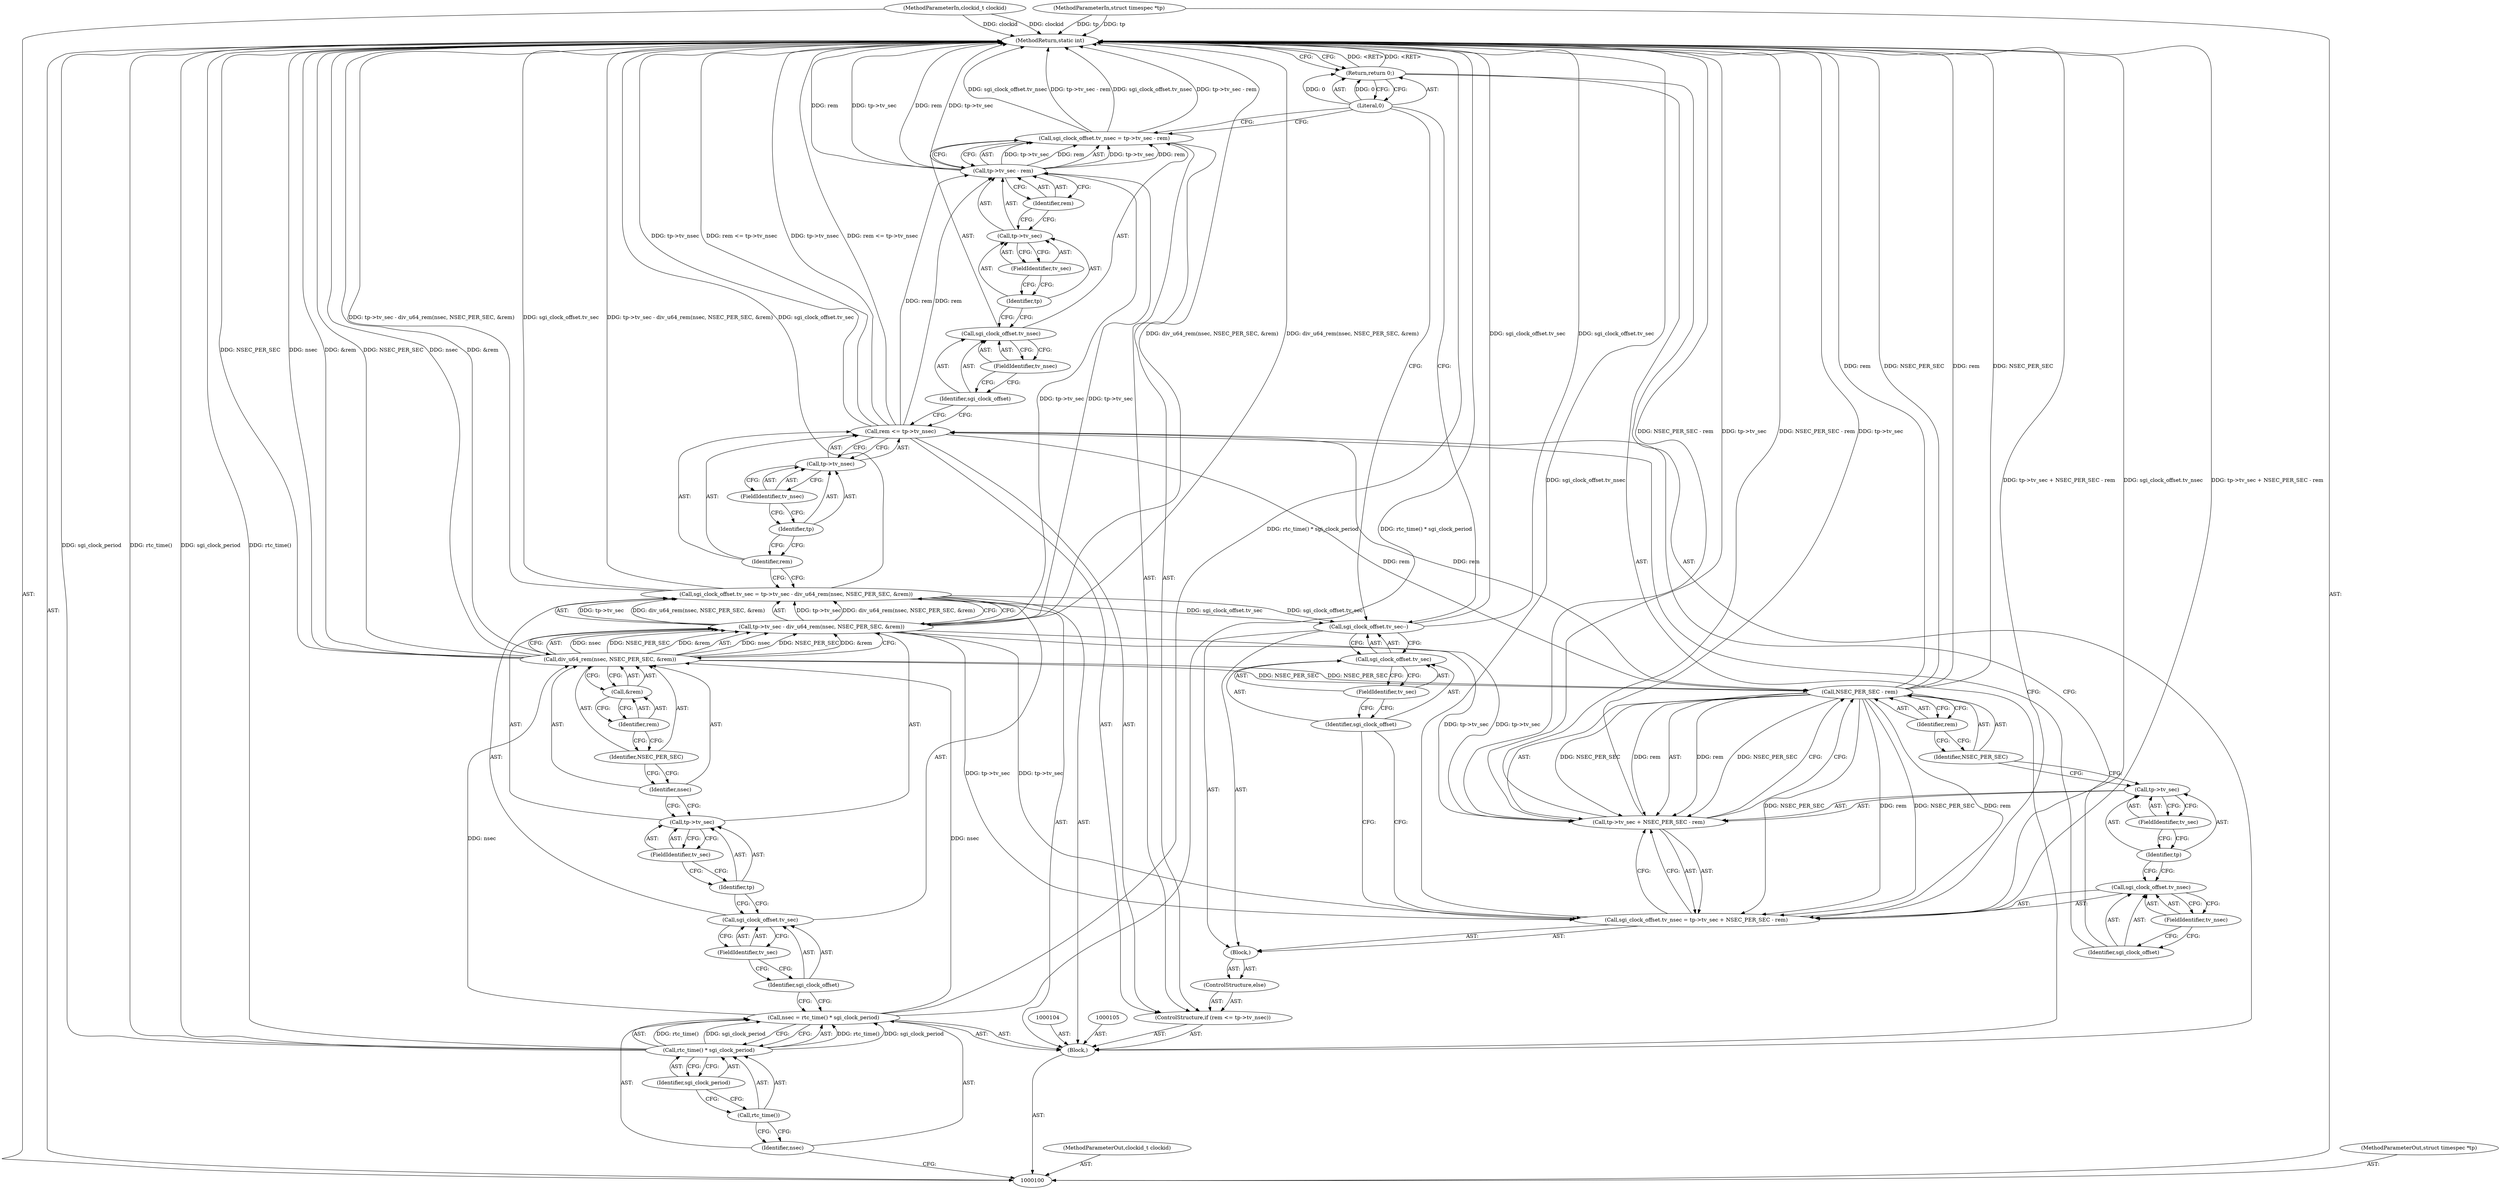 digraph "0_linux_f8bd2258e2d520dff28c855658bd24bdafb5102d_1" {
"1000158" [label="(MethodReturn,static int)"];
"1000101" [label="(MethodParameterIn,clockid_t clockid)"];
"1000220" [label="(MethodParameterOut,clockid_t clockid)"];
"1000102" [label="(MethodParameterIn,struct timespec *tp)"];
"1000221" [label="(MethodParameterOut,struct timespec *tp)"];
"1000127" [label="(Call,tp->tv_nsec)"];
"1000128" [label="(Identifier,tp)"];
"1000129" [label="(FieldIdentifier,tv_nsec)"];
"1000124" [label="(ControlStructure,if (rem <= tp->tv_nsec))"];
"1000125" [label="(Call,rem <= tp->tv_nsec)"];
"1000126" [label="(Identifier,rem)"];
"1000133" [label="(FieldIdentifier,tv_nsec)"];
"1000130" [label="(Call,sgi_clock_offset.tv_nsec = tp->tv_sec - rem)"];
"1000131" [label="(Call,sgi_clock_offset.tv_nsec)"];
"1000132" [label="(Identifier,sgi_clock_offset)"];
"1000134" [label="(Call,tp->tv_sec - rem)"];
"1000135" [label="(Call,tp->tv_sec)"];
"1000136" [label="(Identifier,tp)"];
"1000137" [label="(FieldIdentifier,tv_sec)"];
"1000138" [label="(Identifier,rem)"];
"1000139" [label="(ControlStructure,else)"];
"1000140" [label="(Block,)"];
"1000144" [label="(FieldIdentifier,tv_nsec)"];
"1000141" [label="(Call,sgi_clock_offset.tv_nsec = tp->tv_sec + NSEC_PER_SEC - rem)"];
"1000142" [label="(Call,sgi_clock_offset.tv_nsec)"];
"1000143" [label="(Identifier,sgi_clock_offset)"];
"1000145" [label="(Call,tp->tv_sec + NSEC_PER_SEC - rem)"];
"1000146" [label="(Call,tp->tv_sec)"];
"1000147" [label="(Identifier,tp)"];
"1000148" [label="(FieldIdentifier,tv_sec)"];
"1000149" [label="(Call,NSEC_PER_SEC - rem)"];
"1000150" [label="(Identifier,NSEC_PER_SEC)"];
"1000151" [label="(Identifier,rem)"];
"1000155" [label="(FieldIdentifier,tv_sec)"];
"1000152" [label="(Call,sgi_clock_offset.tv_sec--)"];
"1000153" [label="(Call,sgi_clock_offset.tv_sec)"];
"1000154" [label="(Identifier,sgi_clock_offset)"];
"1000156" [label="(Return,return 0;)"];
"1000157" [label="(Literal,0)"];
"1000103" [label="(Block,)"];
"1000106" [label="(Call,nsec = rtc_time() * sgi_clock_period)"];
"1000107" [label="(Identifier,nsec)"];
"1000110" [label="(Identifier,sgi_clock_period)"];
"1000108" [label="(Call,rtc_time() * sgi_clock_period)"];
"1000109" [label="(Call,rtc_time())"];
"1000111" [label="(Call,sgi_clock_offset.tv_sec = tp->tv_sec - div_u64_rem(nsec, NSEC_PER_SEC, &rem))"];
"1000112" [label="(Call,sgi_clock_offset.tv_sec)"];
"1000113" [label="(Identifier,sgi_clock_offset)"];
"1000114" [label="(FieldIdentifier,tv_sec)"];
"1000115" [label="(Call,tp->tv_sec - div_u64_rem(nsec, NSEC_PER_SEC, &rem))"];
"1000116" [label="(Call,tp->tv_sec)"];
"1000117" [label="(Identifier,tp)"];
"1000118" [label="(FieldIdentifier,tv_sec)"];
"1000119" [label="(Call,div_u64_rem(nsec, NSEC_PER_SEC, &rem))"];
"1000120" [label="(Identifier,nsec)"];
"1000121" [label="(Identifier,NSEC_PER_SEC)"];
"1000122" [label="(Call,&rem)"];
"1000123" [label="(Identifier,rem)"];
"1000158" -> "1000100"  [label="AST: "];
"1000158" -> "1000156"  [label="CFG: "];
"1000141" -> "1000158"  [label="DDG: sgi_clock_offset.tv_nsec"];
"1000141" -> "1000158"  [label="DDG: tp->tv_sec + NSEC_PER_SEC - rem"];
"1000125" -> "1000158"  [label="DDG: rem <= tp->tv_nsec"];
"1000125" -> "1000158"  [label="DDG: tp->tv_nsec"];
"1000106" -> "1000158"  [label="DDG: rtc_time() * sgi_clock_period"];
"1000149" -> "1000158"  [label="DDG: rem"];
"1000149" -> "1000158"  [label="DDG: NSEC_PER_SEC"];
"1000130" -> "1000158"  [label="DDG: tp->tv_sec - rem"];
"1000130" -> "1000158"  [label="DDG: sgi_clock_offset.tv_nsec"];
"1000145" -> "1000158"  [label="DDG: NSEC_PER_SEC - rem"];
"1000145" -> "1000158"  [label="DDG: tp->tv_sec"];
"1000134" -> "1000158"  [label="DDG: rem"];
"1000134" -> "1000158"  [label="DDG: tp->tv_sec"];
"1000115" -> "1000158"  [label="DDG: div_u64_rem(nsec, NSEC_PER_SEC, &rem)"];
"1000111" -> "1000158"  [label="DDG: tp->tv_sec - div_u64_rem(nsec, NSEC_PER_SEC, &rem)"];
"1000111" -> "1000158"  [label="DDG: sgi_clock_offset.tv_sec"];
"1000119" -> "1000158"  [label="DDG: NSEC_PER_SEC"];
"1000119" -> "1000158"  [label="DDG: nsec"];
"1000119" -> "1000158"  [label="DDG: &rem"];
"1000152" -> "1000158"  [label="DDG: sgi_clock_offset.tv_sec"];
"1000102" -> "1000158"  [label="DDG: tp"];
"1000101" -> "1000158"  [label="DDG: clockid"];
"1000108" -> "1000158"  [label="DDG: sgi_clock_period"];
"1000108" -> "1000158"  [label="DDG: rtc_time()"];
"1000156" -> "1000158"  [label="DDG: <RET>"];
"1000101" -> "1000100"  [label="AST: "];
"1000101" -> "1000158"  [label="DDG: clockid"];
"1000220" -> "1000100"  [label="AST: "];
"1000102" -> "1000100"  [label="AST: "];
"1000102" -> "1000158"  [label="DDG: tp"];
"1000221" -> "1000100"  [label="AST: "];
"1000127" -> "1000125"  [label="AST: "];
"1000127" -> "1000129"  [label="CFG: "];
"1000128" -> "1000127"  [label="AST: "];
"1000129" -> "1000127"  [label="AST: "];
"1000125" -> "1000127"  [label="CFG: "];
"1000128" -> "1000127"  [label="AST: "];
"1000128" -> "1000126"  [label="CFG: "];
"1000129" -> "1000128"  [label="CFG: "];
"1000129" -> "1000127"  [label="AST: "];
"1000129" -> "1000128"  [label="CFG: "];
"1000127" -> "1000129"  [label="CFG: "];
"1000124" -> "1000103"  [label="AST: "];
"1000125" -> "1000124"  [label="AST: "];
"1000130" -> "1000124"  [label="AST: "];
"1000139" -> "1000124"  [label="AST: "];
"1000125" -> "1000124"  [label="AST: "];
"1000125" -> "1000127"  [label="CFG: "];
"1000126" -> "1000125"  [label="AST: "];
"1000127" -> "1000125"  [label="AST: "];
"1000132" -> "1000125"  [label="CFG: "];
"1000143" -> "1000125"  [label="CFG: "];
"1000125" -> "1000158"  [label="DDG: rem <= tp->tv_nsec"];
"1000125" -> "1000158"  [label="DDG: tp->tv_nsec"];
"1000125" -> "1000134"  [label="DDG: rem"];
"1000125" -> "1000149"  [label="DDG: rem"];
"1000126" -> "1000125"  [label="AST: "];
"1000126" -> "1000111"  [label="CFG: "];
"1000128" -> "1000126"  [label="CFG: "];
"1000133" -> "1000131"  [label="AST: "];
"1000133" -> "1000132"  [label="CFG: "];
"1000131" -> "1000133"  [label="CFG: "];
"1000130" -> "1000124"  [label="AST: "];
"1000130" -> "1000134"  [label="CFG: "];
"1000131" -> "1000130"  [label="AST: "];
"1000134" -> "1000130"  [label="AST: "];
"1000157" -> "1000130"  [label="CFG: "];
"1000130" -> "1000158"  [label="DDG: tp->tv_sec - rem"];
"1000130" -> "1000158"  [label="DDG: sgi_clock_offset.tv_nsec"];
"1000134" -> "1000130"  [label="DDG: tp->tv_sec"];
"1000134" -> "1000130"  [label="DDG: rem"];
"1000131" -> "1000130"  [label="AST: "];
"1000131" -> "1000133"  [label="CFG: "];
"1000132" -> "1000131"  [label="AST: "];
"1000133" -> "1000131"  [label="AST: "];
"1000136" -> "1000131"  [label="CFG: "];
"1000132" -> "1000131"  [label="AST: "];
"1000132" -> "1000125"  [label="CFG: "];
"1000133" -> "1000132"  [label="CFG: "];
"1000134" -> "1000130"  [label="AST: "];
"1000134" -> "1000138"  [label="CFG: "];
"1000135" -> "1000134"  [label="AST: "];
"1000138" -> "1000134"  [label="AST: "];
"1000130" -> "1000134"  [label="CFG: "];
"1000134" -> "1000158"  [label="DDG: rem"];
"1000134" -> "1000158"  [label="DDG: tp->tv_sec"];
"1000134" -> "1000130"  [label="DDG: tp->tv_sec"];
"1000134" -> "1000130"  [label="DDG: rem"];
"1000115" -> "1000134"  [label="DDG: tp->tv_sec"];
"1000125" -> "1000134"  [label="DDG: rem"];
"1000135" -> "1000134"  [label="AST: "];
"1000135" -> "1000137"  [label="CFG: "];
"1000136" -> "1000135"  [label="AST: "];
"1000137" -> "1000135"  [label="AST: "];
"1000138" -> "1000135"  [label="CFG: "];
"1000136" -> "1000135"  [label="AST: "];
"1000136" -> "1000131"  [label="CFG: "];
"1000137" -> "1000136"  [label="CFG: "];
"1000137" -> "1000135"  [label="AST: "];
"1000137" -> "1000136"  [label="CFG: "];
"1000135" -> "1000137"  [label="CFG: "];
"1000138" -> "1000134"  [label="AST: "];
"1000138" -> "1000135"  [label="CFG: "];
"1000134" -> "1000138"  [label="CFG: "];
"1000139" -> "1000124"  [label="AST: "];
"1000140" -> "1000139"  [label="AST: "];
"1000140" -> "1000139"  [label="AST: "];
"1000141" -> "1000140"  [label="AST: "];
"1000152" -> "1000140"  [label="AST: "];
"1000144" -> "1000142"  [label="AST: "];
"1000144" -> "1000143"  [label="CFG: "];
"1000142" -> "1000144"  [label="CFG: "];
"1000141" -> "1000140"  [label="AST: "];
"1000141" -> "1000145"  [label="CFG: "];
"1000142" -> "1000141"  [label="AST: "];
"1000145" -> "1000141"  [label="AST: "];
"1000154" -> "1000141"  [label="CFG: "];
"1000141" -> "1000158"  [label="DDG: sgi_clock_offset.tv_nsec"];
"1000141" -> "1000158"  [label="DDG: tp->tv_sec + NSEC_PER_SEC - rem"];
"1000115" -> "1000141"  [label="DDG: tp->tv_sec"];
"1000149" -> "1000141"  [label="DDG: NSEC_PER_SEC"];
"1000149" -> "1000141"  [label="DDG: rem"];
"1000142" -> "1000141"  [label="AST: "];
"1000142" -> "1000144"  [label="CFG: "];
"1000143" -> "1000142"  [label="AST: "];
"1000144" -> "1000142"  [label="AST: "];
"1000147" -> "1000142"  [label="CFG: "];
"1000143" -> "1000142"  [label="AST: "];
"1000143" -> "1000125"  [label="CFG: "];
"1000144" -> "1000143"  [label="CFG: "];
"1000145" -> "1000141"  [label="AST: "];
"1000145" -> "1000149"  [label="CFG: "];
"1000146" -> "1000145"  [label="AST: "];
"1000149" -> "1000145"  [label="AST: "];
"1000141" -> "1000145"  [label="CFG: "];
"1000145" -> "1000158"  [label="DDG: NSEC_PER_SEC - rem"];
"1000145" -> "1000158"  [label="DDG: tp->tv_sec"];
"1000115" -> "1000145"  [label="DDG: tp->tv_sec"];
"1000149" -> "1000145"  [label="DDG: NSEC_PER_SEC"];
"1000149" -> "1000145"  [label="DDG: rem"];
"1000146" -> "1000145"  [label="AST: "];
"1000146" -> "1000148"  [label="CFG: "];
"1000147" -> "1000146"  [label="AST: "];
"1000148" -> "1000146"  [label="AST: "];
"1000150" -> "1000146"  [label="CFG: "];
"1000147" -> "1000146"  [label="AST: "];
"1000147" -> "1000142"  [label="CFG: "];
"1000148" -> "1000147"  [label="CFG: "];
"1000148" -> "1000146"  [label="AST: "];
"1000148" -> "1000147"  [label="CFG: "];
"1000146" -> "1000148"  [label="CFG: "];
"1000149" -> "1000145"  [label="AST: "];
"1000149" -> "1000151"  [label="CFG: "];
"1000150" -> "1000149"  [label="AST: "];
"1000151" -> "1000149"  [label="AST: "];
"1000145" -> "1000149"  [label="CFG: "];
"1000149" -> "1000158"  [label="DDG: rem"];
"1000149" -> "1000158"  [label="DDG: NSEC_PER_SEC"];
"1000149" -> "1000141"  [label="DDG: NSEC_PER_SEC"];
"1000149" -> "1000141"  [label="DDG: rem"];
"1000149" -> "1000145"  [label="DDG: NSEC_PER_SEC"];
"1000149" -> "1000145"  [label="DDG: rem"];
"1000119" -> "1000149"  [label="DDG: NSEC_PER_SEC"];
"1000125" -> "1000149"  [label="DDG: rem"];
"1000150" -> "1000149"  [label="AST: "];
"1000150" -> "1000146"  [label="CFG: "];
"1000151" -> "1000150"  [label="CFG: "];
"1000151" -> "1000149"  [label="AST: "];
"1000151" -> "1000150"  [label="CFG: "];
"1000149" -> "1000151"  [label="CFG: "];
"1000155" -> "1000153"  [label="AST: "];
"1000155" -> "1000154"  [label="CFG: "];
"1000153" -> "1000155"  [label="CFG: "];
"1000152" -> "1000140"  [label="AST: "];
"1000152" -> "1000153"  [label="CFG: "];
"1000153" -> "1000152"  [label="AST: "];
"1000157" -> "1000152"  [label="CFG: "];
"1000152" -> "1000158"  [label="DDG: sgi_clock_offset.tv_sec"];
"1000111" -> "1000152"  [label="DDG: sgi_clock_offset.tv_sec"];
"1000153" -> "1000152"  [label="AST: "];
"1000153" -> "1000155"  [label="CFG: "];
"1000154" -> "1000153"  [label="AST: "];
"1000155" -> "1000153"  [label="AST: "];
"1000152" -> "1000153"  [label="CFG: "];
"1000154" -> "1000153"  [label="AST: "];
"1000154" -> "1000141"  [label="CFG: "];
"1000155" -> "1000154"  [label="CFG: "];
"1000156" -> "1000103"  [label="AST: "];
"1000156" -> "1000157"  [label="CFG: "];
"1000157" -> "1000156"  [label="AST: "];
"1000158" -> "1000156"  [label="CFG: "];
"1000156" -> "1000158"  [label="DDG: <RET>"];
"1000157" -> "1000156"  [label="DDG: 0"];
"1000157" -> "1000156"  [label="AST: "];
"1000157" -> "1000130"  [label="CFG: "];
"1000157" -> "1000152"  [label="CFG: "];
"1000156" -> "1000157"  [label="CFG: "];
"1000157" -> "1000156"  [label="DDG: 0"];
"1000103" -> "1000100"  [label="AST: "];
"1000104" -> "1000103"  [label="AST: "];
"1000105" -> "1000103"  [label="AST: "];
"1000106" -> "1000103"  [label="AST: "];
"1000111" -> "1000103"  [label="AST: "];
"1000124" -> "1000103"  [label="AST: "];
"1000156" -> "1000103"  [label="AST: "];
"1000106" -> "1000103"  [label="AST: "];
"1000106" -> "1000108"  [label="CFG: "];
"1000107" -> "1000106"  [label="AST: "];
"1000108" -> "1000106"  [label="AST: "];
"1000113" -> "1000106"  [label="CFG: "];
"1000106" -> "1000158"  [label="DDG: rtc_time() * sgi_clock_period"];
"1000108" -> "1000106"  [label="DDG: rtc_time()"];
"1000108" -> "1000106"  [label="DDG: sgi_clock_period"];
"1000106" -> "1000119"  [label="DDG: nsec"];
"1000107" -> "1000106"  [label="AST: "];
"1000107" -> "1000100"  [label="CFG: "];
"1000109" -> "1000107"  [label="CFG: "];
"1000110" -> "1000108"  [label="AST: "];
"1000110" -> "1000109"  [label="CFG: "];
"1000108" -> "1000110"  [label="CFG: "];
"1000108" -> "1000106"  [label="AST: "];
"1000108" -> "1000110"  [label="CFG: "];
"1000109" -> "1000108"  [label="AST: "];
"1000110" -> "1000108"  [label="AST: "];
"1000106" -> "1000108"  [label="CFG: "];
"1000108" -> "1000158"  [label="DDG: sgi_clock_period"];
"1000108" -> "1000158"  [label="DDG: rtc_time()"];
"1000108" -> "1000106"  [label="DDG: rtc_time()"];
"1000108" -> "1000106"  [label="DDG: sgi_clock_period"];
"1000109" -> "1000108"  [label="AST: "];
"1000109" -> "1000107"  [label="CFG: "];
"1000110" -> "1000109"  [label="CFG: "];
"1000111" -> "1000103"  [label="AST: "];
"1000111" -> "1000115"  [label="CFG: "];
"1000112" -> "1000111"  [label="AST: "];
"1000115" -> "1000111"  [label="AST: "];
"1000126" -> "1000111"  [label="CFG: "];
"1000111" -> "1000158"  [label="DDG: tp->tv_sec - div_u64_rem(nsec, NSEC_PER_SEC, &rem)"];
"1000111" -> "1000158"  [label="DDG: sgi_clock_offset.tv_sec"];
"1000115" -> "1000111"  [label="DDG: tp->tv_sec"];
"1000115" -> "1000111"  [label="DDG: div_u64_rem(nsec, NSEC_PER_SEC, &rem)"];
"1000111" -> "1000152"  [label="DDG: sgi_clock_offset.tv_sec"];
"1000112" -> "1000111"  [label="AST: "];
"1000112" -> "1000114"  [label="CFG: "];
"1000113" -> "1000112"  [label="AST: "];
"1000114" -> "1000112"  [label="AST: "];
"1000117" -> "1000112"  [label="CFG: "];
"1000113" -> "1000112"  [label="AST: "];
"1000113" -> "1000106"  [label="CFG: "];
"1000114" -> "1000113"  [label="CFG: "];
"1000114" -> "1000112"  [label="AST: "];
"1000114" -> "1000113"  [label="CFG: "];
"1000112" -> "1000114"  [label="CFG: "];
"1000115" -> "1000111"  [label="AST: "];
"1000115" -> "1000119"  [label="CFG: "];
"1000116" -> "1000115"  [label="AST: "];
"1000119" -> "1000115"  [label="AST: "];
"1000111" -> "1000115"  [label="CFG: "];
"1000115" -> "1000158"  [label="DDG: div_u64_rem(nsec, NSEC_PER_SEC, &rem)"];
"1000115" -> "1000111"  [label="DDG: tp->tv_sec"];
"1000115" -> "1000111"  [label="DDG: div_u64_rem(nsec, NSEC_PER_SEC, &rem)"];
"1000119" -> "1000115"  [label="DDG: nsec"];
"1000119" -> "1000115"  [label="DDG: NSEC_PER_SEC"];
"1000119" -> "1000115"  [label="DDG: &rem"];
"1000115" -> "1000134"  [label="DDG: tp->tv_sec"];
"1000115" -> "1000141"  [label="DDG: tp->tv_sec"];
"1000115" -> "1000145"  [label="DDG: tp->tv_sec"];
"1000116" -> "1000115"  [label="AST: "];
"1000116" -> "1000118"  [label="CFG: "];
"1000117" -> "1000116"  [label="AST: "];
"1000118" -> "1000116"  [label="AST: "];
"1000120" -> "1000116"  [label="CFG: "];
"1000117" -> "1000116"  [label="AST: "];
"1000117" -> "1000112"  [label="CFG: "];
"1000118" -> "1000117"  [label="CFG: "];
"1000118" -> "1000116"  [label="AST: "];
"1000118" -> "1000117"  [label="CFG: "];
"1000116" -> "1000118"  [label="CFG: "];
"1000119" -> "1000115"  [label="AST: "];
"1000119" -> "1000122"  [label="CFG: "];
"1000120" -> "1000119"  [label="AST: "];
"1000121" -> "1000119"  [label="AST: "];
"1000122" -> "1000119"  [label="AST: "];
"1000115" -> "1000119"  [label="CFG: "];
"1000119" -> "1000158"  [label="DDG: NSEC_PER_SEC"];
"1000119" -> "1000158"  [label="DDG: nsec"];
"1000119" -> "1000158"  [label="DDG: &rem"];
"1000119" -> "1000115"  [label="DDG: nsec"];
"1000119" -> "1000115"  [label="DDG: NSEC_PER_SEC"];
"1000119" -> "1000115"  [label="DDG: &rem"];
"1000106" -> "1000119"  [label="DDG: nsec"];
"1000119" -> "1000149"  [label="DDG: NSEC_PER_SEC"];
"1000120" -> "1000119"  [label="AST: "];
"1000120" -> "1000116"  [label="CFG: "];
"1000121" -> "1000120"  [label="CFG: "];
"1000121" -> "1000119"  [label="AST: "];
"1000121" -> "1000120"  [label="CFG: "];
"1000123" -> "1000121"  [label="CFG: "];
"1000122" -> "1000119"  [label="AST: "];
"1000122" -> "1000123"  [label="CFG: "];
"1000123" -> "1000122"  [label="AST: "];
"1000119" -> "1000122"  [label="CFG: "];
"1000123" -> "1000122"  [label="AST: "];
"1000123" -> "1000121"  [label="CFG: "];
"1000122" -> "1000123"  [label="CFG: "];
}

